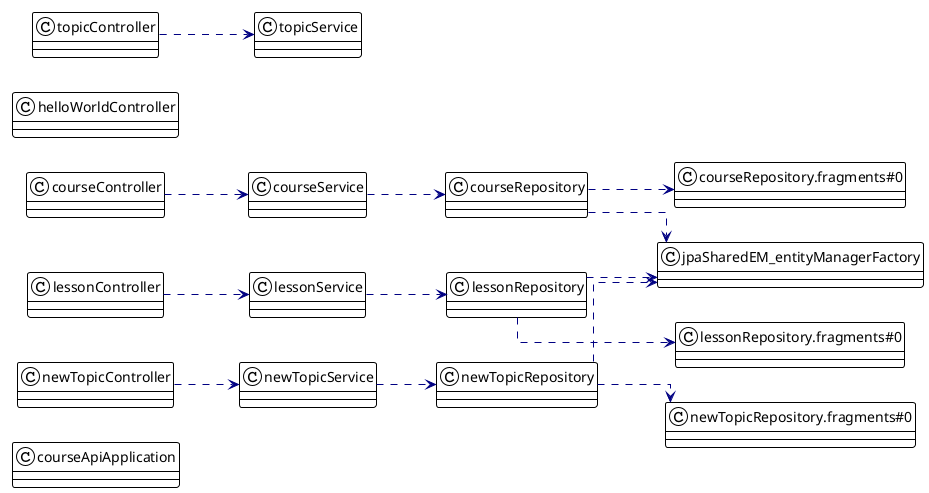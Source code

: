 @startuml

!theme plain
left to right direction
skinparam linetype ortho

class courseApiApplication
class courseController
class courseRepository
class node15 as "courseRepository.fragments#0"
class courseService
class helloWorldController
class jpaSharedEM_entityManagerFactory
class lessonController
class lessonRepository
class node2 as "lessonRepository.fragments#0"
class lessonService
class newTopicController
class newTopicRepository
class node8 as "newTopicRepository.fragments#0"
class newTopicService
class topicController
class topicService

courseController                  -[#000082,dashed]->  courseService                    
courseRepository                  -[#000082,dashed]->  node15                           
courseRepository                  -[#000082,dashed]->  jpaSharedEM_entityManagerFactory 
courseService                     -[#000082,dashed]->  courseRepository                 
lessonController                  -[#000082,dashed]->  lessonService                    
lessonRepository                  -[#000082,dashed]->  jpaSharedEM_entityManagerFactory 
lessonRepository                  -[#000082,dashed]->  node2                            
lessonService                     -[#000082,dashed]->  lessonRepository                 
newTopicController                -[#000082,dashed]->  newTopicService                  
newTopicRepository                -[#000082,dashed]->  jpaSharedEM_entityManagerFactory 
newTopicRepository                -[#000082,dashed]->  node8                            
newTopicService                   -[#000082,dashed]->  newTopicRepository               
topicController                   -[#000082,dashed]->  topicService                     
@enduml
